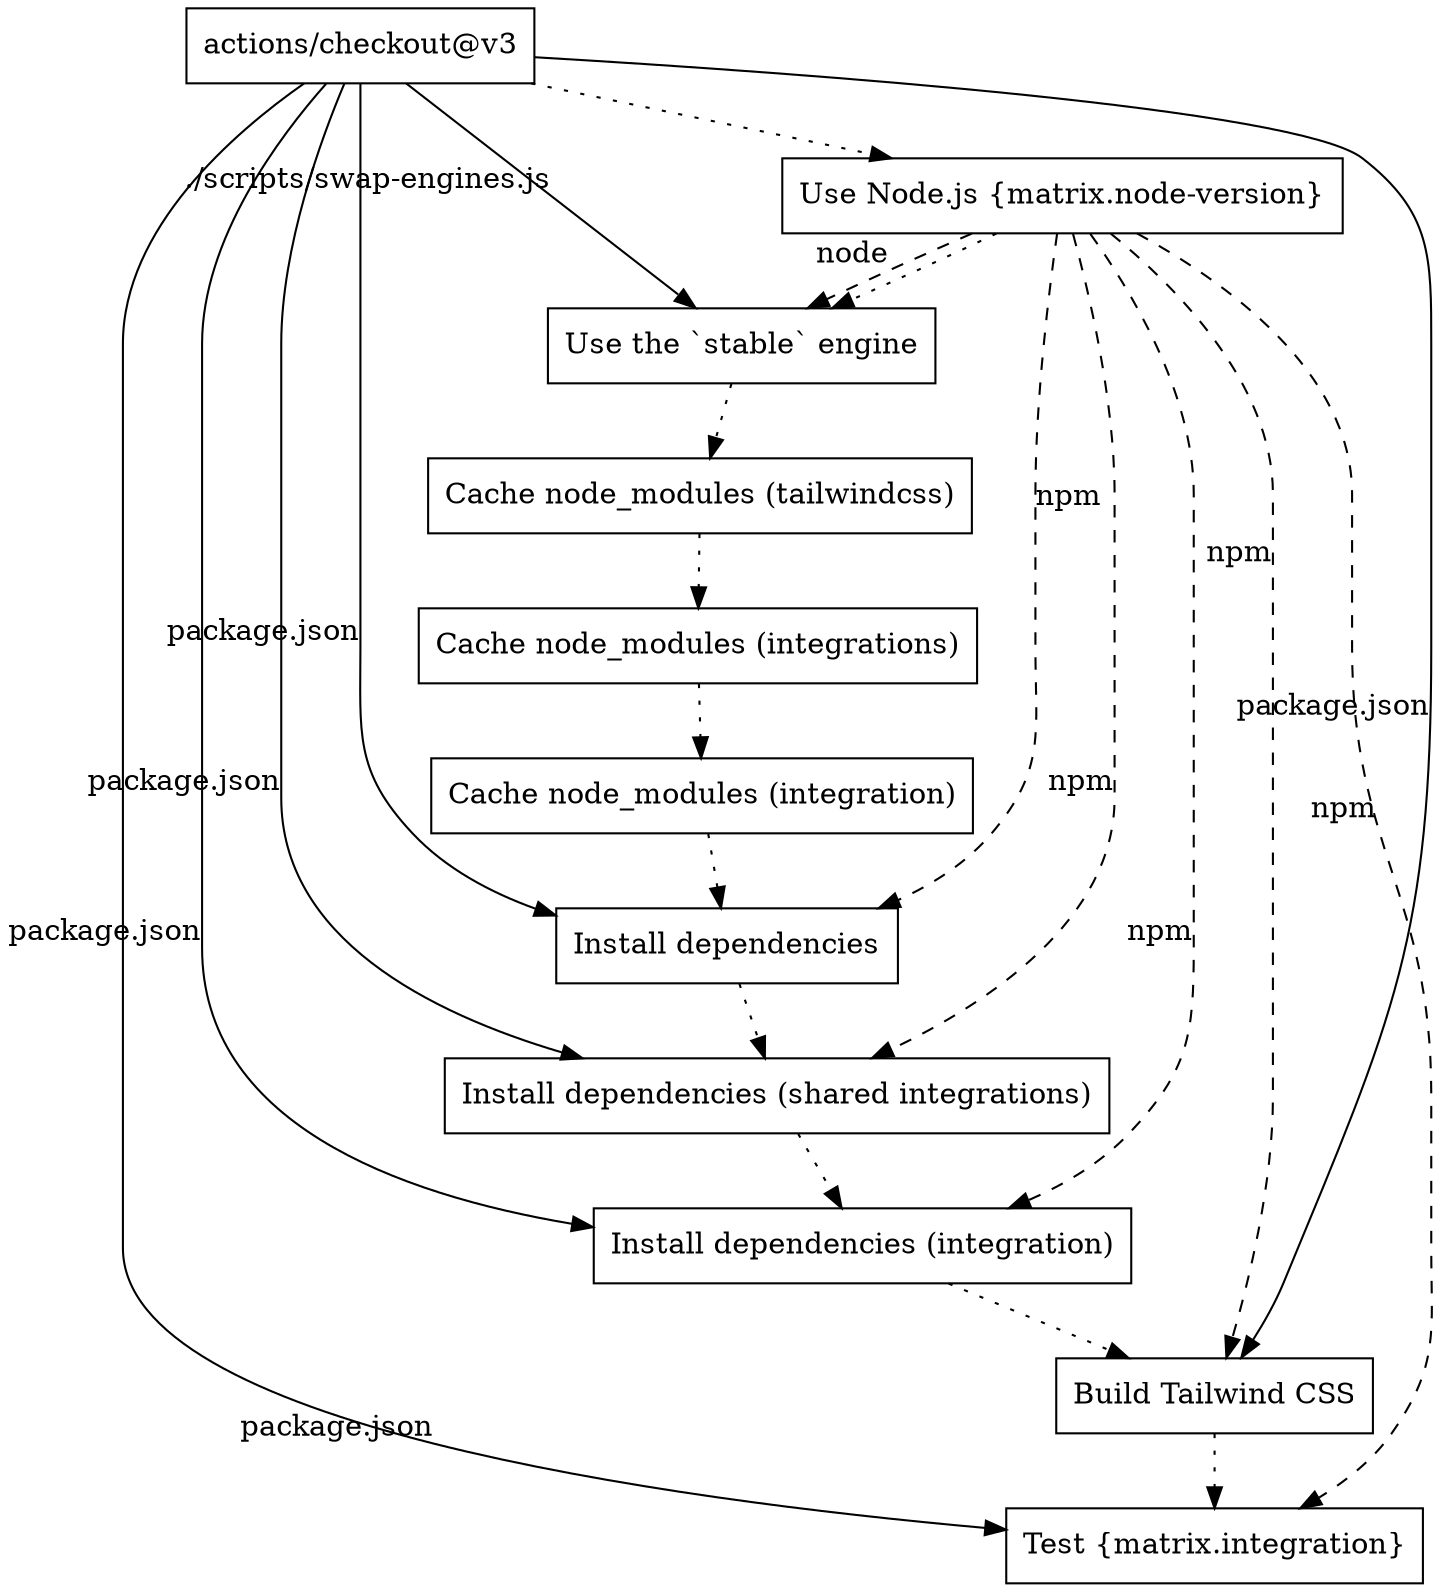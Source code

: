 digraph {
	"actions/checkout@v3" [shape=rect]
	"Use Node.js {matrix.node-version}" [shape=rect]
	"Use the `stable` engine" [shape=rect]
	"Cache node_modules (tailwindcss)" [shape=rect]
	"Cache node_modules (integrations)" [shape=rect]
	"Cache node_modules (integration)" [shape=rect]
	"Install dependencies" [shape=rect]
	"Install dependencies (shared integrations)" [shape=rect]
	"Install dependencies (integration)" [shape=rect]
	"Build Tailwind CSS" [shape=rect]
	"Test {matrix.integration}" [shape=rect]
	"actions/checkout@v3" -> "Use the `stable` engine" [decorate=false xlabel="./scripts/swap-engines.js"]
	"actions/checkout@v3" -> "Install dependencies" [decorate=false xlabel="package.json"]
	"actions/checkout@v3" -> "Install dependencies (shared integrations)" [decorate=false xlabel="package.json"]
	"actions/checkout@v3" -> "Install dependencies (integration)" [decorate=false xlabel="package.json"]
	"actions/checkout@v3" -> "Build Tailwind CSS" [decorate=false xlabel="package.json"]
	"actions/checkout@v3" -> "Test {matrix.integration}" [decorate=false xlabel="package.json"]
	"actions/checkout@v3" -> "Use Node.js {matrix.node-version}" [style=dotted xlabel=""]
	"Use Node.js {matrix.node-version}" -> "Use the `stable` engine" [style=dashed xlabel="node"]
	"Use Node.js {matrix.node-version}" -> "Install dependencies" [style=dashed xlabel=npm]
	"Use Node.js {matrix.node-version}" -> "Install dependencies (shared integrations)" [style=dashed xlabel=npm]
	"Use Node.js {matrix.node-version}" -> "Install dependencies (integration)" [style=dashed xlabel=npm]
	"Use Node.js {matrix.node-version}" -> "Build Tailwind CSS" [style=dashed xlabel=npm]
	"Use Node.js {matrix.node-version}" -> "Test {matrix.integration}" [style=dashed xlabel=npm]
	"Use Node.js {matrix.node-version}" -> "Use the `stable` engine" [style=dotted xlabel=""]
	"Use the `stable` engine" -> "Cache node_modules (tailwindcss)" [style=dotted xlabel=""]
	"Cache node_modules (tailwindcss)" -> "Cache node_modules (integrations)" [style=dotted xlabel=""]
	"Cache node_modules (integrations)" -> "Cache node_modules (integration)" [style=dotted xlabel=""]
	"Cache node_modules (integration)" -> "Install dependencies" [style=dotted xlabel=""]
	"Install dependencies" -> "Install dependencies (shared integrations)" [style=dotted xlabel=""]
	"Install dependencies (shared integrations)" -> "Install dependencies (integration)" [style=dotted xlabel=""]
	"Install dependencies (integration)" -> "Build Tailwind CSS" [style=dotted xlabel=""]
	"Build Tailwind CSS" -> "Test {matrix.integration}" [style=dotted xlabel=""]
}
